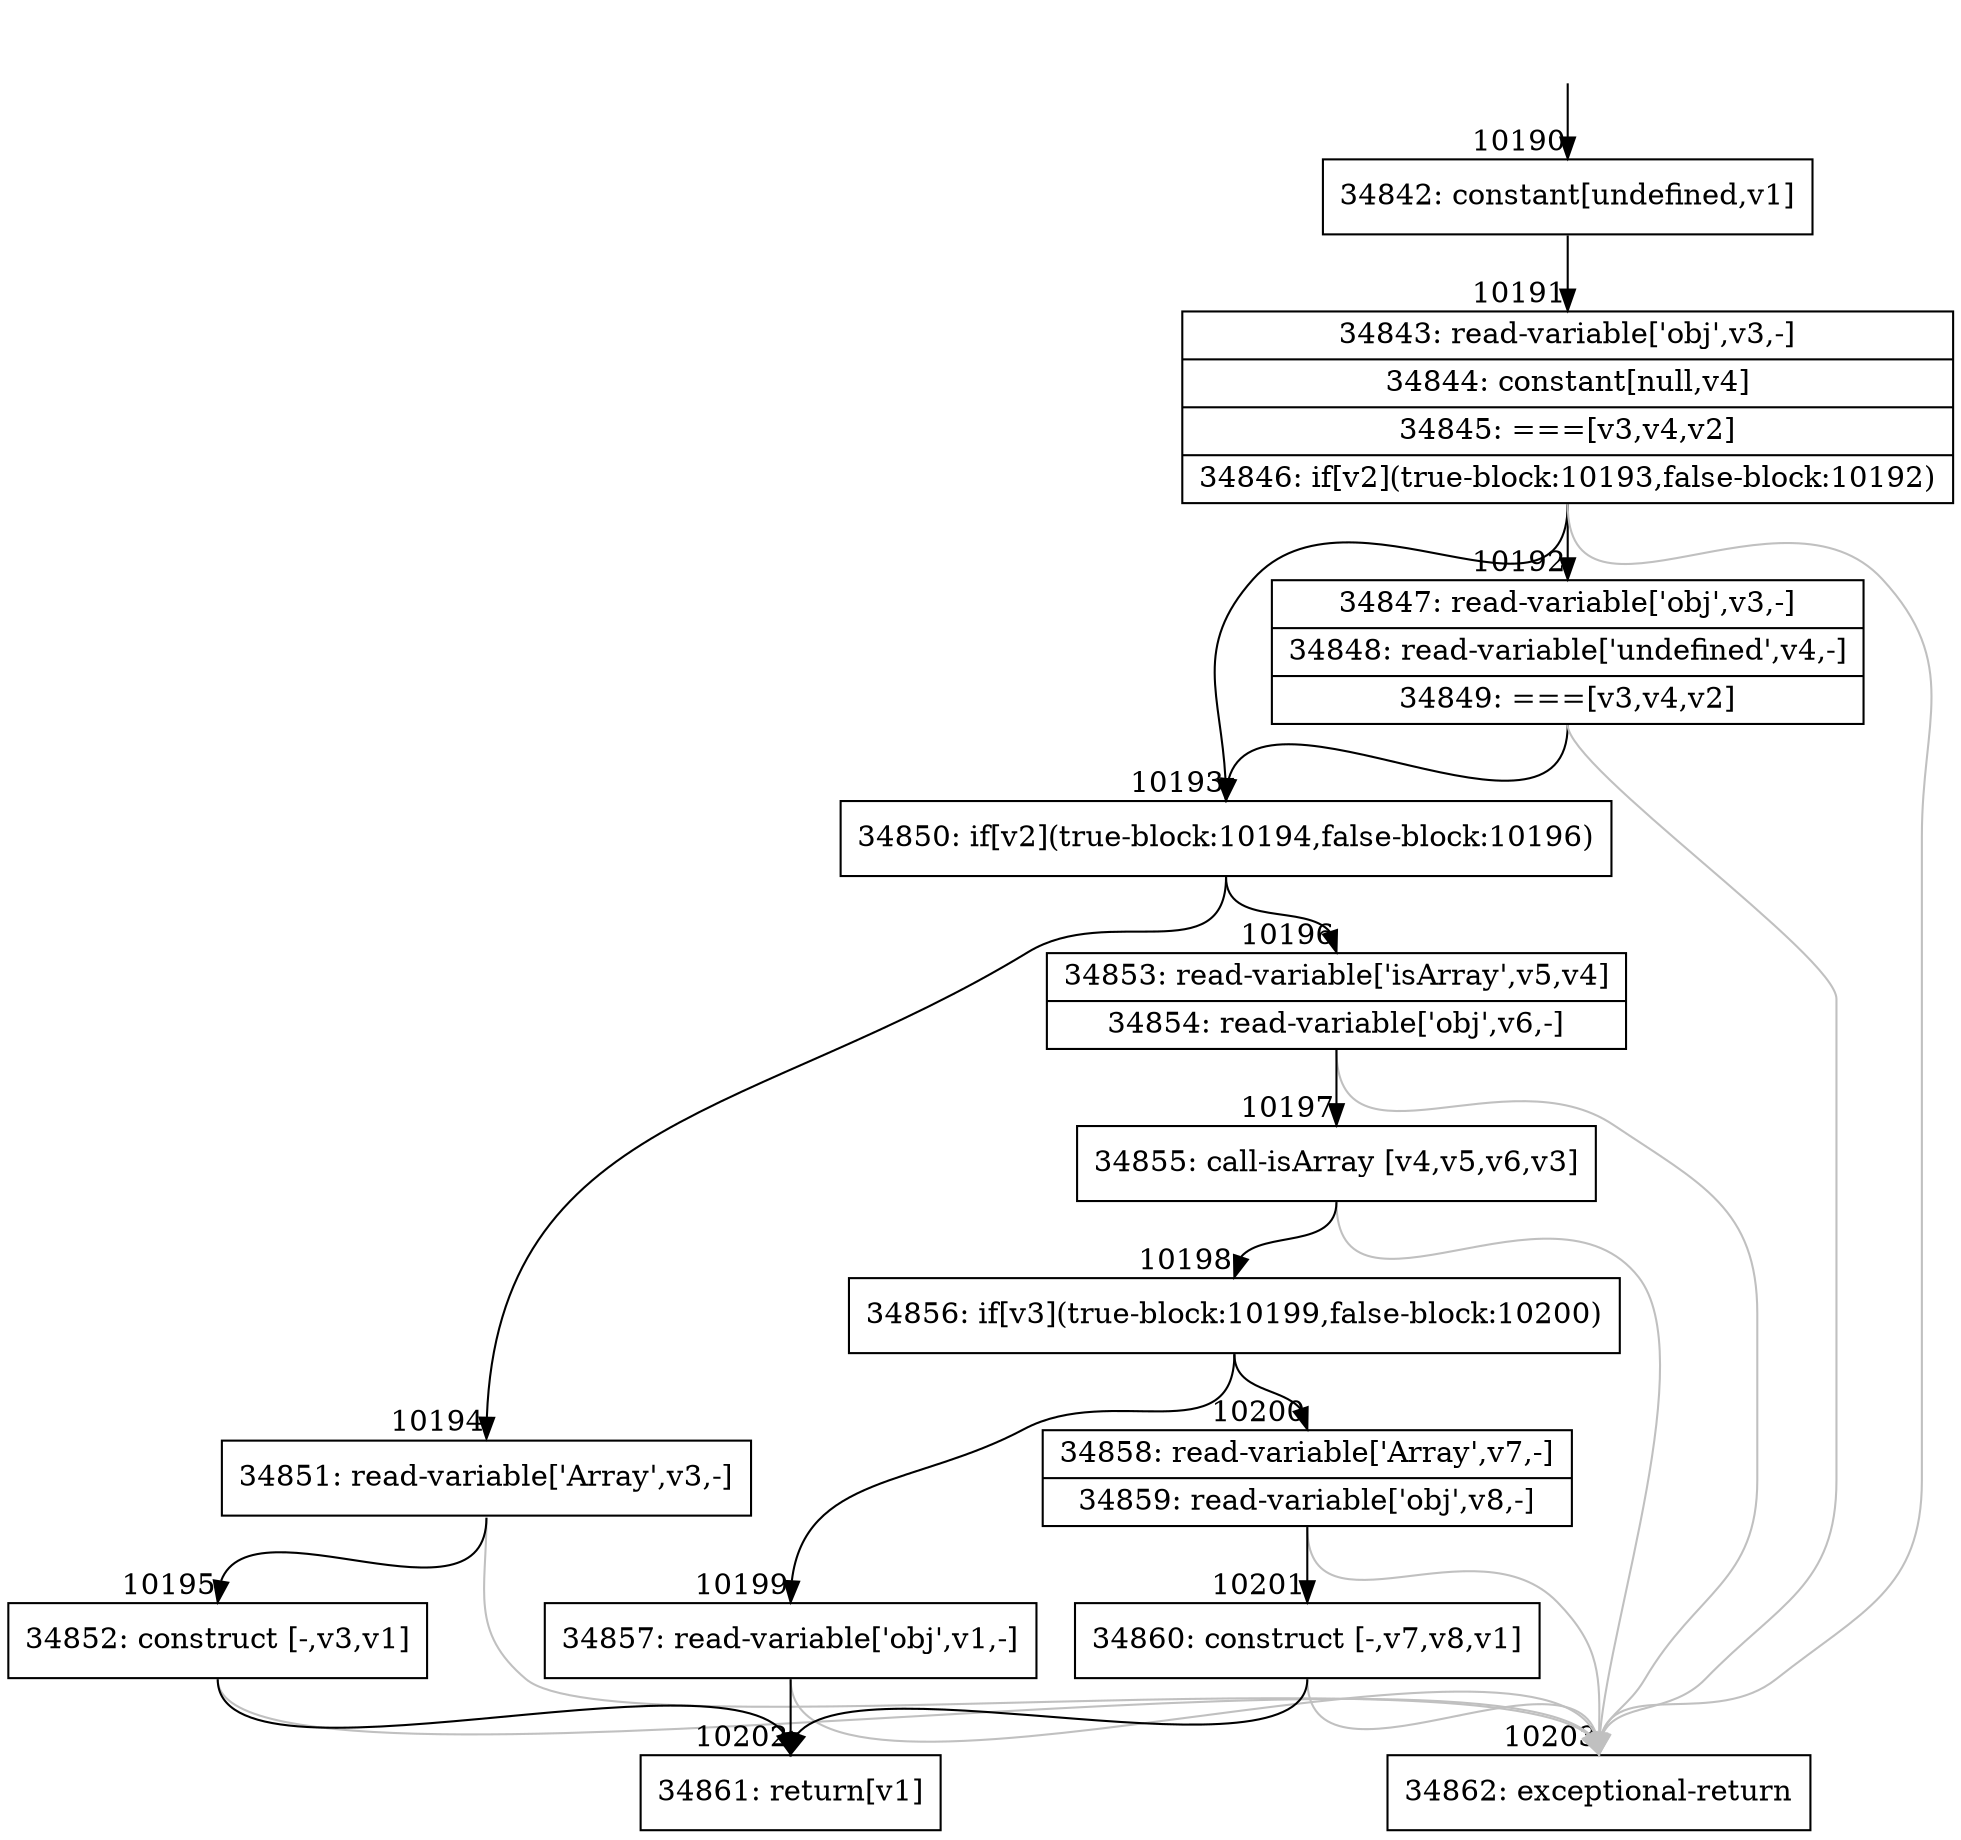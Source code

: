 digraph {
rankdir="TD"
BB_entry870[shape=none,label=""];
BB_entry870 -> BB10190 [tailport=s, headport=n, headlabel="    10190"]
BB10190 [shape=record label="{34842: constant[undefined,v1]}" ] 
BB10190 -> BB10191 [tailport=s, headport=n, headlabel="      10191"]
BB10191 [shape=record label="{34843: read-variable['obj',v3,-]|34844: constant[null,v4]|34845: ===[v3,v4,v2]|34846: if[v2](true-block:10193,false-block:10192)}" ] 
BB10191 -> BB10193 [tailport=s, headport=n, headlabel="      10193"]
BB10191 -> BB10192 [tailport=s, headport=n, headlabel="      10192"]
BB10191 -> BB10203 [tailport=s, headport=n, color=gray, headlabel="      10203"]
BB10192 [shape=record label="{34847: read-variable['obj',v3,-]|34848: read-variable['undefined',v4,-]|34849: ===[v3,v4,v2]}" ] 
BB10192 -> BB10193 [tailport=s, headport=n]
BB10192 -> BB10203 [tailport=s, headport=n, color=gray]
BB10193 [shape=record label="{34850: if[v2](true-block:10194,false-block:10196)}" ] 
BB10193 -> BB10194 [tailport=s, headport=n, headlabel="      10194"]
BB10193 -> BB10196 [tailport=s, headport=n, headlabel="      10196"]
BB10194 [shape=record label="{34851: read-variable['Array',v3,-]}" ] 
BB10194 -> BB10195 [tailport=s, headport=n, headlabel="      10195"]
BB10194 -> BB10203 [tailport=s, headport=n, color=gray]
BB10195 [shape=record label="{34852: construct [-,v3,v1]}" ] 
BB10195 -> BB10202 [tailport=s, headport=n, headlabel="      10202"]
BB10195 -> BB10203 [tailport=s, headport=n, color=gray]
BB10196 [shape=record label="{34853: read-variable['isArray',v5,v4]|34854: read-variable['obj',v6,-]}" ] 
BB10196 -> BB10197 [tailport=s, headport=n, headlabel="      10197"]
BB10196 -> BB10203 [tailport=s, headport=n, color=gray]
BB10197 [shape=record label="{34855: call-isArray [v4,v5,v6,v3]}" ] 
BB10197 -> BB10198 [tailport=s, headport=n, headlabel="      10198"]
BB10197 -> BB10203 [tailport=s, headport=n, color=gray]
BB10198 [shape=record label="{34856: if[v3](true-block:10199,false-block:10200)}" ] 
BB10198 -> BB10199 [tailport=s, headport=n, headlabel="      10199"]
BB10198 -> BB10200 [tailport=s, headport=n, headlabel="      10200"]
BB10199 [shape=record label="{34857: read-variable['obj',v1,-]}" ] 
BB10199 -> BB10202 [tailport=s, headport=n]
BB10199 -> BB10203 [tailport=s, headport=n, color=gray]
BB10200 [shape=record label="{34858: read-variable['Array',v7,-]|34859: read-variable['obj',v8,-]}" ] 
BB10200 -> BB10201 [tailport=s, headport=n, headlabel="      10201"]
BB10200 -> BB10203 [tailport=s, headport=n, color=gray]
BB10201 [shape=record label="{34860: construct [-,v7,v8,v1]}" ] 
BB10201 -> BB10202 [tailport=s, headport=n]
BB10201 -> BB10203 [tailport=s, headport=n, color=gray]
BB10202 [shape=record label="{34861: return[v1]}" ] 
BB10203 [shape=record label="{34862: exceptional-return}" ] 
//#$~ 18382
}
